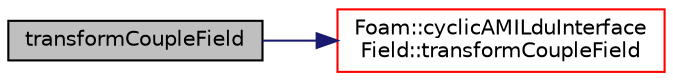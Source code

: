 digraph "transformCoupleField"
{
  bgcolor="transparent";
  edge [fontname="Helvetica",fontsize="10",labelfontname="Helvetica",labelfontsize="10"];
  node [fontname="Helvetica",fontsize="10",shape=record];
  rankdir="LR";
  Node27 [label="transformCoupleField",height=0.2,width=0.4,color="black", fillcolor="grey75", style="filled", fontcolor="black"];
  Node27 -> Node28 [color="midnightblue",fontsize="10",style="solid",fontname="Helvetica"];
  Node28 [label="Foam::cyclicAMILduInterface\lField::transformCoupleField",height=0.2,width=0.4,color="red",URL="$a26065.html#af444eb11487cc65c3f7e9f29184aa5bc",tooltip="Transform given patch field. "];
}

